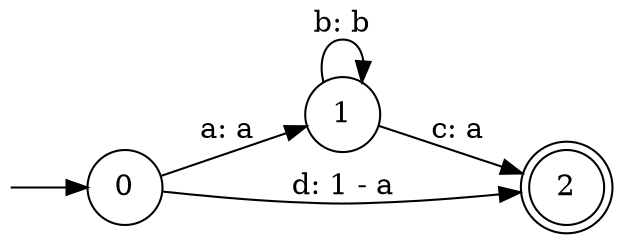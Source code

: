 digraph Automaton {rankdir = LR;
 margin=0 # in inches;
initial [label="",style=invis, width=0];
initial -> 0;
0 [shape=circle,label="0"];
0 -> 1 [label="a: a"]
0 -> 2 [label="d: 1 - a"]
1 [shape=circle,label="1"];
1 -> 1 [label="b: b"]
1 -> 2 [label="c: a"]
2 [shape=doublecircle,label="2"];
}
